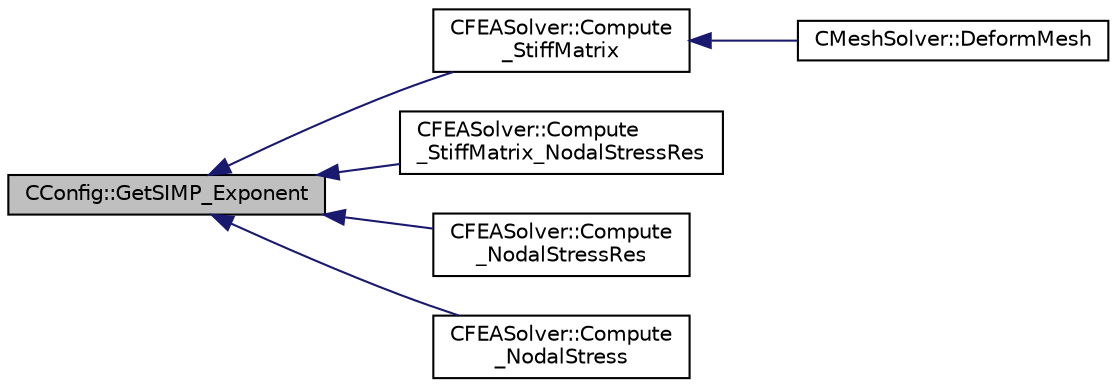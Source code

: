 digraph "CConfig::GetSIMP_Exponent"
{
  edge [fontname="Helvetica",fontsize="10",labelfontname="Helvetica",labelfontsize="10"];
  node [fontname="Helvetica",fontsize="10",shape=record];
  rankdir="LR";
  Node11503 [label="CConfig::GetSIMP_Exponent",height=0.2,width=0.4,color="black", fillcolor="grey75", style="filled", fontcolor="black"];
  Node11503 -> Node11504 [dir="back",color="midnightblue",fontsize="10",style="solid",fontname="Helvetica"];
  Node11504 [label="CFEASolver::Compute\l_StiffMatrix",height=0.2,width=0.4,color="black", fillcolor="white", style="filled",URL="$class_c_f_e_a_solver.html#aaf81bf54a4492da76839dcede19b4f6e",tooltip="Compute the stiffness matrix of the problem. "];
  Node11504 -> Node11505 [dir="back",color="midnightblue",fontsize="10",style="solid",fontname="Helvetica"];
  Node11505 [label="CMeshSolver::DeformMesh",height=0.2,width=0.4,color="black", fillcolor="white", style="filled",URL="$class_c_mesh_solver.html#a9f95488da182ba844e5ea3cd0d613399",tooltip="Grid deformation using the linear elasticity equations. "];
  Node11503 -> Node11506 [dir="back",color="midnightblue",fontsize="10",style="solid",fontname="Helvetica"];
  Node11506 [label="CFEASolver::Compute\l_StiffMatrix_NodalStressRes",height=0.2,width=0.4,color="black", fillcolor="white", style="filled",URL="$class_c_f_e_a_solver.html#acc7c3af8140cd1137b5a0aab2dfcc80c",tooltip="Compute the stiffness matrix of the problem and the nodal stress terms at the same time (more efficie..."];
  Node11503 -> Node11507 [dir="back",color="midnightblue",fontsize="10",style="solid",fontname="Helvetica"];
  Node11507 [label="CFEASolver::Compute\l_NodalStressRes",height=0.2,width=0.4,color="black", fillcolor="white", style="filled",URL="$class_c_f_e_a_solver.html#a010359fb7dd73f095bbb2174da3a8978",tooltip="Compute the nodal stress terms and add them to the residual. "];
  Node11503 -> Node11508 [dir="back",color="midnightblue",fontsize="10",style="solid",fontname="Helvetica"];
  Node11508 [label="CFEASolver::Compute\l_NodalStress",height=0.2,width=0.4,color="black", fillcolor="white", style="filled",URL="$class_c_f_e_a_solver.html#a62ca6eda046cfa13437ce136aa27dfee",tooltip="Compute the stress at the nodes for output purposes. "];
}
